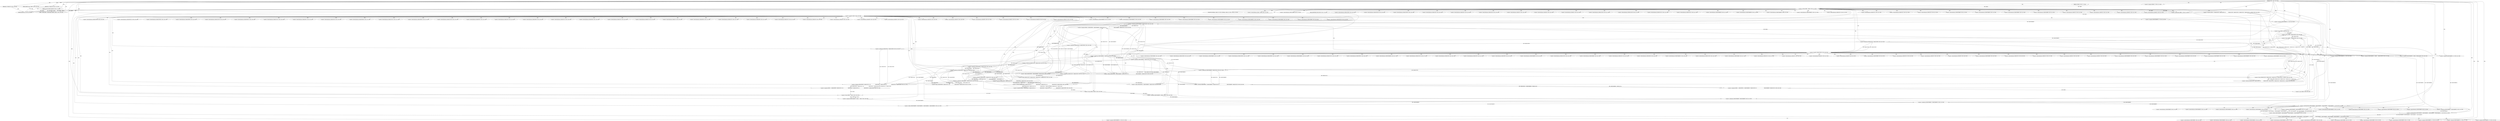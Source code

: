 
digraph "FUN67" {  

"6526" [label = "(METHOD,FUN67)<SUB>1169</SUB>" ]

"6959" [label = "(METHOD_RETURN,void)<SUB>1169</SUB>" ]

"6527" [label = "(PARAM,SBRDSPContext *VAR61)<SUB>1169</SUB>" ]

"6528" [label = "(PARAM,float (*VAR229)[2])<SUB>1170</SUB>" ]

"6529" [label = "(PARAM,float (*VAR230)[2])<SUB>1170</SUB>" ]

"6530" [label = "(PARAM,const float VAR231[32][40][2])<SUB>1171</SUB>" ]

"6531" [label = "(PARAM,int VAR232)<SUB>1171</SUB>" ]

"6539" [label = "(&lt;operator&gt;.lessThan,VAR69 &lt; VAR232)<SUB>1174</SUB>" ]

"6542" [label = "(&lt;operator&gt;.postIncrement,VAR69++)<SUB>1174</SUB>" ]

"6536" [label = "(&lt;operator&gt;.assignment,VAR69 = 0)<SUB>1174</SUB>" ]

"6547" [label = "(VAR61-&gt;FUN69,VAR61-&gt;FUN69(VAR231[VAR69], VAR233))<SUB>1178</SUB>" ]

"6555" [label = "(&lt;operator&gt;.assignment,VAR125 =  VAR233[2][1][0] * VAR233[1][0][0] -\012             (VAR233[1][1][0] * VAR233[1][1][0] + VAR233[1][1][1] * VAR233[1][1][1]) / 1.000001f)<SUB>1180</SUB>" ]

"6607" [label = "(&lt;operator&gt;.logicalNot,!VAR125)<SUB>1183</SUB>" ]

"6745" [label = "(&lt;operator&gt;.logicalNot,!VAR233[1][0][0])<SUB>1199</SUB>" ]

"6879" [label = "(&lt;operator&gt;.logicalOr,VAR230[VAR69][0] * VAR230[VAR69][0] + VAR230[VAR69][1] * VAR230[VAR69][1] &gt;= 16.0f ||\012           VAR229[VAR69][0] * VAR229[VAR69][0] + VAR229[VAR69][1] * VAR229[VAR69][1] &gt;= 16.0f)<SUB>1213</SUB>" ]

"6557" [label = "(&lt;operator&gt;.subtraction,VAR233[2][1][0] * VAR233[1][0][0] -\012             (VAR233[1][1][0] * VAR233[1][1][0] + VAR233[1][1][1] * VAR233[1][1][1]) / 1.000001f)<SUB>1180</SUB>" ]

"6610" [label = "(&lt;operator&gt;.assignment,VAR230[VAR69][0] = 0)<SUB>1184</SUB>" ]

"6617" [label = "(&lt;operator&gt;.assignment,VAR230[VAR69][1] = 0)<SUB>1185</SUB>" ]

"6754" [label = "(&lt;operator&gt;.assignment,VAR229[VAR69][0] = 0)<SUB>1200</SUB>" ]

"6761" [label = "(&lt;operator&gt;.assignment,VAR229[VAR69][1] = 0)<SUB>1201</SUB>" ]

"6931" [label = "(&lt;operator&gt;.assignment,VAR230[VAR69][0] = 0)<SUB>1215</SUB>" ]

"6938" [label = "(&lt;operator&gt;.assignment,VAR230[VAR69][1] = 0)<SUB>1216</SUB>" ]

"6945" [label = "(&lt;operator&gt;.assignment,VAR229[VAR69][0] = 0)<SUB>1217</SUB>" ]

"6952" [label = "(&lt;operator&gt;.assignment,VAR229[VAR69][1] = 0)<SUB>1218</SUB>" ]

"6558" [label = "(&lt;operator&gt;.multiplication,VAR233[2][1][0] * VAR233[1][0][0])<SUB>1180</SUB>" ]

"6573" [label = "(&lt;operator&gt;.division,(VAR233[1][1][0] * VAR233[1][1][0] + VAR233[1][1][1] * VAR233[1][1][1]) / 1.000001f)<SUB>1181</SUB>" ]

"6628" [label = "(&lt;operator&gt;.assignment,VAR234 = VAR233[0][0][0] * VAR233[1][1][0] -\012                        VAR233[0][0][1] * VAR233[1][1][1] -\012                        VAR233[0][1][0] * VAR233[1][0][0])<SUB>1188</SUB>" ]

"6677" [label = "(&lt;operator&gt;.assignment,VAR235   = VAR233[0][0][0] * VAR233[1][1][1] +\012                        VAR233[0][0][1] * VAR233[1][1][0] -\012                        VAR233[0][1][1] * VAR233[1][0][0])<SUB>1191</SUB>" ]

"6726" [label = "(&lt;operator&gt;.assignment,VAR230[VAR69][0] = VAR234 / VAR125)<SUB>1195</SUB>" ]

"6735" [label = "(&lt;operator&gt;.assignment,VAR230[VAR69][1] = VAR235   / VAR125)<SUB>1196</SUB>" ]

"6772" [label = "(&lt;operator&gt;.assignment,VAR234 = VAR233[0][0][0] + VAR230[VAR69][0] * VAR233[1][1][0] +\012                                       VAR230[VAR69][1] * VAR233[1][1][1])<SUB>1204</SUB>" ]

"6809" [label = "(&lt;operator&gt;.assignment,VAR235   = VAR233[0][0][1] + VAR230[VAR69][1] * VAR233[1][1][0] -\012                                       VAR230[VAR69][0] * VAR233[1][1][1])<SUB>1206</SUB>" ]

"6846" [label = "(&lt;operator&gt;.assignment,VAR229[VAR69][0] = -VAR234 / VAR233[1][0][0])<SUB>1209</SUB>" ]

"6862" [label = "(&lt;operator&gt;.assignment,VAR229[VAR69][1] = -VAR235   / VAR233[1][0][0])<SUB>1210</SUB>" ]

"6880" [label = "(&lt;operator&gt;.greaterEqualsThan,VAR230[VAR69][0] * VAR230[VAR69][0] + VAR230[VAR69][1] * VAR230[VAR69][1] &gt;= 16.0f)<SUB>1213</SUB>" ]

"6905" [label = "(&lt;operator&gt;.greaterEqualsThan,VAR229[VAR69][0] * VAR229[VAR69][0] + VAR229[VAR69][1] * VAR229[VAR69][1] &gt;= 16.0f)<SUB>1214</SUB>" ]

"6574" [label = "(&lt;operator&gt;.addition,VAR233[1][1][0] * VAR233[1][1][0] + VAR233[1][1][1] * VAR233[1][1][1])<SUB>1181</SUB>" ]

"6881" [label = "(&lt;operator&gt;.addition,VAR230[VAR69][0] * VAR230[VAR69][0] + VAR230[VAR69][1] * VAR230[VAR69][1])<SUB>1213</SUB>" ]

"6906" [label = "(&lt;operator&gt;.addition,VAR229[VAR69][0] * VAR229[VAR69][0] + VAR229[VAR69][1] * VAR229[VAR69][1])<SUB>1214</SUB>" ]

"6575" [label = "(&lt;operator&gt;.multiplication,VAR233[1][1][0] * VAR233[1][1][0])<SUB>1181</SUB>" ]

"6590" [label = "(&lt;operator&gt;.multiplication,VAR233[1][1][1] * VAR233[1][1][1])<SUB>1181</SUB>" ]

"6630" [label = "(&lt;operator&gt;.subtraction,VAR233[0][0][0] * VAR233[1][1][0] -\012                        VAR233[0][0][1] * VAR233[1][1][1] -\012                        VAR233[0][1][0] * VAR233[1][0][0])<SUB>1188</SUB>" ]

"6679" [label = "(&lt;operator&gt;.subtraction,VAR233[0][0][0] * VAR233[1][1][1] +\012                        VAR233[0][0][1] * VAR233[1][1][0] -\012                        VAR233[0][1][1] * VAR233[1][0][0])<SUB>1191</SUB>" ]

"6732" [label = "(&lt;operator&gt;.division,VAR234 / VAR125)<SUB>1195</SUB>" ]

"6741" [label = "(&lt;operator&gt;.division,VAR235   / VAR125)<SUB>1196</SUB>" ]

"6774" [label = "(&lt;operator&gt;.addition,VAR233[0][0][0] + VAR230[VAR69][0] * VAR233[1][1][0] +\012                                       VAR230[VAR69][1] * VAR233[1][1][1])<SUB>1204</SUB>" ]

"6811" [label = "(&lt;operator&gt;.subtraction,VAR233[0][0][1] + VAR230[VAR69][1] * VAR233[1][1][0] -\012                                       VAR230[VAR69][0] * VAR233[1][1][1])<SUB>1206</SUB>" ]

"6852" [label = "(&lt;operator&gt;.division,-VAR234 / VAR233[1][0][0])<SUB>1209</SUB>" ]

"6868" [label = "(&lt;operator&gt;.division,-VAR235   / VAR233[1][0][0])<SUB>1210</SUB>" ]

"6882" [label = "(&lt;operator&gt;.multiplication,VAR230[VAR69][0] * VAR230[VAR69][0])<SUB>1213</SUB>" ]

"6893" [label = "(&lt;operator&gt;.multiplication,VAR230[VAR69][1] * VAR230[VAR69][1])<SUB>1213</SUB>" ]

"6907" [label = "(&lt;operator&gt;.multiplication,VAR229[VAR69][0] * VAR229[VAR69][0])<SUB>1214</SUB>" ]

"6918" [label = "(&lt;operator&gt;.multiplication,VAR229[VAR69][1] * VAR229[VAR69][1])<SUB>1214</SUB>" ]

"6631" [label = "(&lt;operator&gt;.subtraction,VAR233[0][0][0] * VAR233[1][1][0] -\012                        VAR233[0][0][1] * VAR233[1][1][1])<SUB>1188</SUB>" ]

"6662" [label = "(&lt;operator&gt;.multiplication,VAR233[0][1][0] * VAR233[1][0][0])<SUB>1190</SUB>" ]

"6680" [label = "(&lt;operator&gt;.addition,VAR233[0][0][0] * VAR233[1][1][1] +\012                        VAR233[0][0][1] * VAR233[1][1][0])<SUB>1191</SUB>" ]

"6711" [label = "(&lt;operator&gt;.multiplication,VAR233[0][1][1] * VAR233[1][0][0])<SUB>1193</SUB>" ]

"6775" [label = "(&lt;operator&gt;.addition,VAR233[0][0][0] + VAR230[VAR69][0] * VAR233[1][1][0])<SUB>1204</SUB>" ]

"6796" [label = "(&lt;operator&gt;.multiplication,VAR230[VAR69][1] * VAR233[1][1][1])<SUB>1205</SUB>" ]

"6812" [label = "(&lt;operator&gt;.addition,VAR233[0][0][1] + VAR230[VAR69][1] * VAR233[1][1][0])<SUB>1206</SUB>" ]

"6833" [label = "(&lt;operator&gt;.multiplication,VAR230[VAR69][0] * VAR233[1][1][1])<SUB>1207</SUB>" ]

"6853" [label = "(&lt;operator&gt;.minus,-VAR234)<SUB>1209</SUB>" ]

"6869" [label = "(&lt;operator&gt;.minus,-VAR235)<SUB>1210</SUB>" ]

"6632" [label = "(&lt;operator&gt;.multiplication,VAR233[0][0][0] * VAR233[1][1][0])<SUB>1188</SUB>" ]

"6647" [label = "(&lt;operator&gt;.multiplication,VAR233[0][0][1] * VAR233[1][1][1])<SUB>1189</SUB>" ]

"6681" [label = "(&lt;operator&gt;.multiplication,VAR233[0][0][0] * VAR233[1][1][1])<SUB>1191</SUB>" ]

"6696" [label = "(&lt;operator&gt;.multiplication,VAR233[0][0][1] * VAR233[1][1][0])<SUB>1192</SUB>" ]

"6783" [label = "(&lt;operator&gt;.multiplication,VAR230[VAR69][0] * VAR233[1][1][0])<SUB>1204</SUB>" ]

"6820" [label = "(&lt;operator&gt;.multiplication,VAR230[VAR69][1] * VAR233[1][1][0])<SUB>1206</SUB>" ]

"6545" [label = "(UNKNOWN,FUN68(float, VAR233, [3], [2][2]);,FUN68(float, VAR233, [3], [2][2]);)<SUB>1175</SUB>" ]

"6548" [label = "(&lt;operator&gt;.indirectFieldAccess,VAR61-&gt;FUN69)<SUB>1178</SUB>" ]

"6551" [label = "(&lt;operator&gt;.indirectIndexAccess,VAR231[VAR69])<SUB>1178</SUB>" ]

"6550" [label = "(FIELD_IDENTIFIER,FUN69,FUN69)<SUB>1178</SUB>" ]

"6746" [label = "(&lt;operator&gt;.indirectIndexAccess,VAR233[1][0][0])<SUB>1199</SUB>" ]

"6559" [label = "(&lt;operator&gt;.indirectIndexAccess,VAR233[2][1][0])<SUB>1180</SUB>" ]

"6566" [label = "(&lt;operator&gt;.indirectIndexAccess,VAR233[1][0][0])<SUB>1180</SUB>" ]

"6611" [label = "(&lt;operator&gt;.indirectIndexAccess,VAR230[VAR69][0])<SUB>1184</SUB>" ]

"6618" [label = "(&lt;operator&gt;.indirectIndexAccess,VAR230[VAR69][1])<SUB>1185</SUB>" ]

"6747" [label = "(&lt;operator&gt;.indirectIndexAccess,VAR233[1][0])<SUB>1199</SUB>" ]

"6755" [label = "(&lt;operator&gt;.indirectIndexAccess,VAR229[VAR69][0])<SUB>1200</SUB>" ]

"6762" [label = "(&lt;operator&gt;.indirectIndexAccess,VAR229[VAR69][1])<SUB>1201</SUB>" ]

"6932" [label = "(&lt;operator&gt;.indirectIndexAccess,VAR230[VAR69][0])<SUB>1215</SUB>" ]

"6939" [label = "(&lt;operator&gt;.indirectIndexAccess,VAR230[VAR69][1])<SUB>1216</SUB>" ]

"6946" [label = "(&lt;operator&gt;.indirectIndexAccess,VAR229[VAR69][0])<SUB>1217</SUB>" ]

"6953" [label = "(&lt;operator&gt;.indirectIndexAccess,VAR229[VAR69][1])<SUB>1218</SUB>" ]

"6560" [label = "(&lt;operator&gt;.indirectIndexAccess,VAR233[2][1])<SUB>1180</SUB>" ]

"6567" [label = "(&lt;operator&gt;.indirectIndexAccess,VAR233[1][0])<SUB>1180</SUB>" ]

"6612" [label = "(&lt;operator&gt;.indirectIndexAccess,VAR230[VAR69])<SUB>1184</SUB>" ]

"6619" [label = "(&lt;operator&gt;.indirectIndexAccess,VAR230[VAR69])<SUB>1185</SUB>" ]

"6727" [label = "(&lt;operator&gt;.indirectIndexAccess,VAR230[VAR69][0])<SUB>1195</SUB>" ]

"6736" [label = "(&lt;operator&gt;.indirectIndexAccess,VAR230[VAR69][1])<SUB>1196</SUB>" ]

"6748" [label = "(&lt;operator&gt;.indirectIndexAccess,VAR233[1])<SUB>1199</SUB>" ]

"6756" [label = "(&lt;operator&gt;.indirectIndexAccess,VAR229[VAR69])<SUB>1200</SUB>" ]

"6763" [label = "(&lt;operator&gt;.indirectIndexAccess,VAR229[VAR69])<SUB>1201</SUB>" ]

"6847" [label = "(&lt;operator&gt;.indirectIndexAccess,VAR229[VAR69][0])<SUB>1209</SUB>" ]

"6863" [label = "(&lt;operator&gt;.indirectIndexAccess,VAR229[VAR69][1])<SUB>1210</SUB>" ]

"6933" [label = "(&lt;operator&gt;.indirectIndexAccess,VAR230[VAR69])<SUB>1215</SUB>" ]

"6940" [label = "(&lt;operator&gt;.indirectIndexAccess,VAR230[VAR69])<SUB>1216</SUB>" ]

"6947" [label = "(&lt;operator&gt;.indirectIndexAccess,VAR229[VAR69])<SUB>1217</SUB>" ]

"6954" [label = "(&lt;operator&gt;.indirectIndexAccess,VAR229[VAR69])<SUB>1218</SUB>" ]

"6561" [label = "(&lt;operator&gt;.indirectIndexAccess,VAR233[2])<SUB>1180</SUB>" ]

"6568" [label = "(&lt;operator&gt;.indirectIndexAccess,VAR233[1])<SUB>1180</SUB>" ]

"6576" [label = "(&lt;operator&gt;.indirectIndexAccess,VAR233[1][1][0])<SUB>1181</SUB>" ]

"6583" [label = "(&lt;operator&gt;.indirectIndexAccess,VAR233[1][1][0])<SUB>1181</SUB>" ]

"6591" [label = "(&lt;operator&gt;.indirectIndexAccess,VAR233[1][1][1])<SUB>1181</SUB>" ]

"6598" [label = "(&lt;operator&gt;.indirectIndexAccess,VAR233[1][1][1])<SUB>1181</SUB>" ]

"6728" [label = "(&lt;operator&gt;.indirectIndexAccess,VAR230[VAR69])<SUB>1195</SUB>" ]

"6737" [label = "(&lt;operator&gt;.indirectIndexAccess,VAR230[VAR69])<SUB>1196</SUB>" ]

"6848" [label = "(&lt;operator&gt;.indirectIndexAccess,VAR229[VAR69])<SUB>1209</SUB>" ]

"6855" [label = "(&lt;operator&gt;.indirectIndexAccess,VAR233[1][0][0])<SUB>1209</SUB>" ]

"6864" [label = "(&lt;operator&gt;.indirectIndexAccess,VAR229[VAR69])<SUB>1210</SUB>" ]

"6871" [label = "(&lt;operator&gt;.indirectIndexAccess,VAR233[1][0][0])<SUB>1210</SUB>" ]

"6883" [label = "(&lt;operator&gt;.indirectIndexAccess,VAR230[VAR69][0])<SUB>1213</SUB>" ]

"6888" [label = "(&lt;operator&gt;.indirectIndexAccess,VAR230[VAR69][0])<SUB>1213</SUB>" ]

"6894" [label = "(&lt;operator&gt;.indirectIndexAccess,VAR230[VAR69][1])<SUB>1213</SUB>" ]

"6899" [label = "(&lt;operator&gt;.indirectIndexAccess,VAR230[VAR69][1])<SUB>1213</SUB>" ]

"6908" [label = "(&lt;operator&gt;.indirectIndexAccess,VAR229[VAR69][0])<SUB>1214</SUB>" ]

"6913" [label = "(&lt;operator&gt;.indirectIndexAccess,VAR229[VAR69][0])<SUB>1214</SUB>" ]

"6919" [label = "(&lt;operator&gt;.indirectIndexAccess,VAR229[VAR69][1])<SUB>1214</SUB>" ]

"6924" [label = "(&lt;operator&gt;.indirectIndexAccess,VAR229[VAR69][1])<SUB>1214</SUB>" ]

"6577" [label = "(&lt;operator&gt;.indirectIndexAccess,VAR233[1][1])<SUB>1181</SUB>" ]

"6584" [label = "(&lt;operator&gt;.indirectIndexAccess,VAR233[1][1])<SUB>1181</SUB>" ]

"6592" [label = "(&lt;operator&gt;.indirectIndexAccess,VAR233[1][1])<SUB>1181</SUB>" ]

"6599" [label = "(&lt;operator&gt;.indirectIndexAccess,VAR233[1][1])<SUB>1181</SUB>" ]

"6663" [label = "(&lt;operator&gt;.indirectIndexAccess,VAR233[0][1][0])<SUB>1190</SUB>" ]

"6670" [label = "(&lt;operator&gt;.indirectIndexAccess,VAR233[1][0][0])<SUB>1190</SUB>" ]

"6712" [label = "(&lt;operator&gt;.indirectIndexAccess,VAR233[0][1][1])<SUB>1193</SUB>" ]

"6719" [label = "(&lt;operator&gt;.indirectIndexAccess,VAR233[1][0][0])<SUB>1193</SUB>" ]

"6776" [label = "(&lt;operator&gt;.indirectIndexAccess,VAR233[0][0][0])<SUB>1204</SUB>" ]

"6797" [label = "(&lt;operator&gt;.indirectIndexAccess,VAR230[VAR69][1])<SUB>1205</SUB>" ]

"6802" [label = "(&lt;operator&gt;.indirectIndexAccess,VAR233[1][1][1])<SUB>1205</SUB>" ]

"6813" [label = "(&lt;operator&gt;.indirectIndexAccess,VAR233[0][0][1])<SUB>1206</SUB>" ]

"6834" [label = "(&lt;operator&gt;.indirectIndexAccess,VAR230[VAR69][0])<SUB>1207</SUB>" ]

"6839" [label = "(&lt;operator&gt;.indirectIndexAccess,VAR233[1][1][1])<SUB>1207</SUB>" ]

"6856" [label = "(&lt;operator&gt;.indirectIndexAccess,VAR233[1][0])<SUB>1209</SUB>" ]

"6872" [label = "(&lt;operator&gt;.indirectIndexAccess,VAR233[1][0])<SUB>1210</SUB>" ]

"6884" [label = "(&lt;operator&gt;.indirectIndexAccess,VAR230[VAR69])<SUB>1213</SUB>" ]

"6889" [label = "(&lt;operator&gt;.indirectIndexAccess,VAR230[VAR69])<SUB>1213</SUB>" ]

"6895" [label = "(&lt;operator&gt;.indirectIndexAccess,VAR230[VAR69])<SUB>1213</SUB>" ]

"6900" [label = "(&lt;operator&gt;.indirectIndexAccess,VAR230[VAR69])<SUB>1213</SUB>" ]

"6909" [label = "(&lt;operator&gt;.indirectIndexAccess,VAR229[VAR69])<SUB>1214</SUB>" ]

"6914" [label = "(&lt;operator&gt;.indirectIndexAccess,VAR229[VAR69])<SUB>1214</SUB>" ]

"6920" [label = "(&lt;operator&gt;.indirectIndexAccess,VAR229[VAR69])<SUB>1214</SUB>" ]

"6925" [label = "(&lt;operator&gt;.indirectIndexAccess,VAR229[VAR69])<SUB>1214</SUB>" ]

"6578" [label = "(&lt;operator&gt;.indirectIndexAccess,VAR233[1])<SUB>1181</SUB>" ]

"6585" [label = "(&lt;operator&gt;.indirectIndexAccess,VAR233[1])<SUB>1181</SUB>" ]

"6593" [label = "(&lt;operator&gt;.indirectIndexAccess,VAR233[1])<SUB>1181</SUB>" ]

"6600" [label = "(&lt;operator&gt;.indirectIndexAccess,VAR233[1])<SUB>1181</SUB>" ]

"6633" [label = "(&lt;operator&gt;.indirectIndexAccess,VAR233[0][0][0])<SUB>1188</SUB>" ]

"6640" [label = "(&lt;operator&gt;.indirectIndexAccess,VAR233[1][1][0])<SUB>1188</SUB>" ]

"6648" [label = "(&lt;operator&gt;.indirectIndexAccess,VAR233[0][0][1])<SUB>1189</SUB>" ]

"6655" [label = "(&lt;operator&gt;.indirectIndexAccess,VAR233[1][1][1])<SUB>1189</SUB>" ]

"6664" [label = "(&lt;operator&gt;.indirectIndexAccess,VAR233[0][1])<SUB>1190</SUB>" ]

"6671" [label = "(&lt;operator&gt;.indirectIndexAccess,VAR233[1][0])<SUB>1190</SUB>" ]

"6682" [label = "(&lt;operator&gt;.indirectIndexAccess,VAR233[0][0][0])<SUB>1191</SUB>" ]

"6689" [label = "(&lt;operator&gt;.indirectIndexAccess,VAR233[1][1][1])<SUB>1191</SUB>" ]

"6697" [label = "(&lt;operator&gt;.indirectIndexAccess,VAR233[0][0][1])<SUB>1192</SUB>" ]

"6704" [label = "(&lt;operator&gt;.indirectIndexAccess,VAR233[1][1][0])<SUB>1192</SUB>" ]

"6713" [label = "(&lt;operator&gt;.indirectIndexAccess,VAR233[0][1])<SUB>1193</SUB>" ]

"6720" [label = "(&lt;operator&gt;.indirectIndexAccess,VAR233[1][0])<SUB>1193</SUB>" ]

"6777" [label = "(&lt;operator&gt;.indirectIndexAccess,VAR233[0][0])<SUB>1204</SUB>" ]

"6784" [label = "(&lt;operator&gt;.indirectIndexAccess,VAR230[VAR69][0])<SUB>1204</SUB>" ]

"6789" [label = "(&lt;operator&gt;.indirectIndexAccess,VAR233[1][1][0])<SUB>1204</SUB>" ]

"6798" [label = "(&lt;operator&gt;.indirectIndexAccess,VAR230[VAR69])<SUB>1205</SUB>" ]

"6803" [label = "(&lt;operator&gt;.indirectIndexAccess,VAR233[1][1])<SUB>1205</SUB>" ]

"6814" [label = "(&lt;operator&gt;.indirectIndexAccess,VAR233[0][0])<SUB>1206</SUB>" ]

"6821" [label = "(&lt;operator&gt;.indirectIndexAccess,VAR230[VAR69][1])<SUB>1206</SUB>" ]

"6826" [label = "(&lt;operator&gt;.indirectIndexAccess,VAR233[1][1][0])<SUB>1206</SUB>" ]

"6835" [label = "(&lt;operator&gt;.indirectIndexAccess,VAR230[VAR69])<SUB>1207</SUB>" ]

"6840" [label = "(&lt;operator&gt;.indirectIndexAccess,VAR233[1][1])<SUB>1207</SUB>" ]

"6857" [label = "(&lt;operator&gt;.indirectIndexAccess,VAR233[1])<SUB>1209</SUB>" ]

"6873" [label = "(&lt;operator&gt;.indirectIndexAccess,VAR233[1])<SUB>1210</SUB>" ]

"6634" [label = "(&lt;operator&gt;.indirectIndexAccess,VAR233[0][0])<SUB>1188</SUB>" ]

"6641" [label = "(&lt;operator&gt;.indirectIndexAccess,VAR233[1][1])<SUB>1188</SUB>" ]

"6649" [label = "(&lt;operator&gt;.indirectIndexAccess,VAR233[0][0])<SUB>1189</SUB>" ]

"6656" [label = "(&lt;operator&gt;.indirectIndexAccess,VAR233[1][1])<SUB>1189</SUB>" ]

"6665" [label = "(&lt;operator&gt;.indirectIndexAccess,VAR233[0])<SUB>1190</SUB>" ]

"6672" [label = "(&lt;operator&gt;.indirectIndexAccess,VAR233[1])<SUB>1190</SUB>" ]

"6683" [label = "(&lt;operator&gt;.indirectIndexAccess,VAR233[0][0])<SUB>1191</SUB>" ]

"6690" [label = "(&lt;operator&gt;.indirectIndexAccess,VAR233[1][1])<SUB>1191</SUB>" ]

"6698" [label = "(&lt;operator&gt;.indirectIndexAccess,VAR233[0][0])<SUB>1192</SUB>" ]

"6705" [label = "(&lt;operator&gt;.indirectIndexAccess,VAR233[1][1])<SUB>1192</SUB>" ]

"6714" [label = "(&lt;operator&gt;.indirectIndexAccess,VAR233[0])<SUB>1193</SUB>" ]

"6721" [label = "(&lt;operator&gt;.indirectIndexAccess,VAR233[1])<SUB>1193</SUB>" ]

"6778" [label = "(&lt;operator&gt;.indirectIndexAccess,VAR233[0])<SUB>1204</SUB>" ]

"6785" [label = "(&lt;operator&gt;.indirectIndexAccess,VAR230[VAR69])<SUB>1204</SUB>" ]

"6790" [label = "(&lt;operator&gt;.indirectIndexAccess,VAR233[1][1])<SUB>1204</SUB>" ]

"6804" [label = "(&lt;operator&gt;.indirectIndexAccess,VAR233[1])<SUB>1205</SUB>" ]

"6815" [label = "(&lt;operator&gt;.indirectIndexAccess,VAR233[0])<SUB>1206</SUB>" ]

"6822" [label = "(&lt;operator&gt;.indirectIndexAccess,VAR230[VAR69])<SUB>1206</SUB>" ]

"6827" [label = "(&lt;operator&gt;.indirectIndexAccess,VAR233[1][1])<SUB>1206</SUB>" ]

"6841" [label = "(&lt;operator&gt;.indirectIndexAccess,VAR233[1])<SUB>1207</SUB>" ]

"6635" [label = "(&lt;operator&gt;.indirectIndexAccess,VAR233[0])<SUB>1188</SUB>" ]

"6642" [label = "(&lt;operator&gt;.indirectIndexAccess,VAR233[1])<SUB>1188</SUB>" ]

"6650" [label = "(&lt;operator&gt;.indirectIndexAccess,VAR233[0])<SUB>1189</SUB>" ]

"6657" [label = "(&lt;operator&gt;.indirectIndexAccess,VAR233[1])<SUB>1189</SUB>" ]

"6684" [label = "(&lt;operator&gt;.indirectIndexAccess,VAR233[0])<SUB>1191</SUB>" ]

"6691" [label = "(&lt;operator&gt;.indirectIndexAccess,VAR233[1])<SUB>1191</SUB>" ]

"6699" [label = "(&lt;operator&gt;.indirectIndexAccess,VAR233[0])<SUB>1192</SUB>" ]

"6706" [label = "(&lt;operator&gt;.indirectIndexAccess,VAR233[1])<SUB>1192</SUB>" ]

"6791" [label = "(&lt;operator&gt;.indirectIndexAccess,VAR233[1])<SUB>1204</SUB>" ]

"6828" [label = "(&lt;operator&gt;.indirectIndexAccess,VAR233[1])<SUB>1206</SUB>" ]

  "6527" -> "6959"  [ label = "DDG: VAR61"] 

  "6528" -> "6959"  [ label = "DDG: "] 

  "6529" -> "6959"  [ label = "DDG: "] 

  "6530" -> "6959"  [ label = "DDG: VAR231"] 

  "6539" -> "6959"  [ label = "DDG: VAR69"] 

  "6539" -> "6959"  [ label = "DDG: VAR232"] 

  "6539" -> "6959"  [ label = "DDG: VAR69 &lt; VAR232"] 

  "6526" -> "6527"  [ label = "DDG: "] 

  "6526" -> "6528"  [ label = "DDG: "] 

  "6526" -> "6529"  [ label = "DDG: "] 

  "6526" -> "6530"  [ label = "DDG: "] 

  "6526" -> "6531"  [ label = "DDG: "] 

  "6526" -> "6536"  [ label = "DDG: "] 

  "6536" -> "6539"  [ label = "DDG: VAR69"] 

  "6542" -> "6539"  [ label = "DDG: VAR69"] 

  "6526" -> "6539"  [ label = "DDG: "] 

  "6531" -> "6539"  [ label = "DDG: VAR232"] 

  "6539" -> "6542"  [ label = "DDG: VAR69"] 

  "6526" -> "6542"  [ label = "DDG: "] 

  "6557" -> "6555"  [ label = "DDG: VAR233[2][1][0] * VAR233[1][0][0]"] 

  "6557" -> "6555"  [ label = "DDG: (VAR233[1][1][0] * VAR233[1][1][0] + VAR233[1][1][1] * VAR233[1][1][1]) / 1.000001f"] 

  "6530" -> "6547"  [ label = "DDG: VAR231"] 

  "6526" -> "6547"  [ label = "DDG: "] 

  "6558" -> "6557"  [ label = "DDG: VAR233[2][1][0]"] 

  "6558" -> "6557"  [ label = "DDG: VAR233[1][0][0]"] 

  "6573" -> "6557"  [ label = "DDG: VAR233[1][1][0] * VAR233[1][1][0] + VAR233[1][1][1] * VAR233[1][1][1]"] 

  "6573" -> "6557"  [ label = "DDG: 1.000001f"] 

  "6555" -> "6607"  [ label = "DDG: VAR125"] 

  "6526" -> "6607"  [ label = "DDG: "] 

  "6526" -> "6610"  [ label = "DDG: "] 

  "6526" -> "6617"  [ label = "DDG: "] 

  "6558" -> "6745"  [ label = "DDG: VAR233[1][0][0]"] 

  "6711" -> "6745"  [ label = "DDG: VAR233[1][0][0]"] 

  "6526" -> "6754"  [ label = "DDG: "] 

  "6526" -> "6761"  [ label = "DDG: "] 

  "6880" -> "6879"  [ label = "DDG: VAR230[VAR69][0] * VAR230[VAR69][0] + VAR230[VAR69][1] * VAR230[VAR69][1]"] 

  "6880" -> "6879"  [ label = "DDG: 16.0f"] 

  "6905" -> "6879"  [ label = "DDG: VAR229[VAR69][0] * VAR229[VAR69][0] + VAR229[VAR69][1] * VAR229[VAR69][1]"] 

  "6905" -> "6879"  [ label = "DDG: 16.0f"] 

  "6526" -> "6931"  [ label = "DDG: "] 

  "6526" -> "6938"  [ label = "DDG: "] 

  "6526" -> "6945"  [ label = "DDG: "] 

  "6526" -> "6952"  [ label = "DDG: "] 

  "6745" -> "6558"  [ label = "DDG: VAR233[1][0][0]"] 

  "6868" -> "6558"  [ label = "DDG: VAR233[1][0][0]"] 

  "6575" -> "6573"  [ label = "DDG: VAR233[1][1][0]"] 

  "6590" -> "6573"  [ label = "DDG: VAR233[1][1][1]"] 

  "6526" -> "6573"  [ label = "DDG: "] 

  "6630" -> "6628"  [ label = "DDG: VAR233[0][0][0] * VAR233[1][1][0] -\012                        VAR233[0][0][1] * VAR233[1][1][1]"] 

  "6630" -> "6628"  [ label = "DDG: VAR233[0][1][0] * VAR233[1][0][0]"] 

  "6679" -> "6677"  [ label = "DDG: VAR233[0][0][0] * VAR233[1][1][1] +\012                        VAR233[0][0][1] * VAR233[1][1][0]"] 

  "6679" -> "6677"  [ label = "DDG: VAR233[0][1][1] * VAR233[1][0][0]"] 

  "6732" -> "6726"  [ label = "DDG: VAR234"] 

  "6732" -> "6726"  [ label = "DDG: VAR125"] 

  "6741" -> "6735"  [ label = "DDG: VAR235"] 

  "6741" -> "6735"  [ label = "DDG: VAR125"] 

  "6681" -> "6772"  [ label = "DDG: VAR233[0][0][0]"] 

  "6783" -> "6772"  [ label = "DDG: VAR230[VAR69][0]"] 

  "6783" -> "6772"  [ label = "DDG: VAR233[1][1][0]"] 

  "6796" -> "6772"  [ label = "DDG: VAR230[VAR69][1]"] 

  "6796" -> "6772"  [ label = "DDG: VAR233[1][1][1]"] 

  "6811" -> "6809"  [ label = "DDG: VAR233[0][0][1] + VAR230[VAR69][1] * VAR233[1][1][0]"] 

  "6811" -> "6809"  [ label = "DDG: VAR230[VAR69][0] * VAR233[1][1][1]"] 

  "6852" -> "6846"  [ label = "DDG: -VAR234"] 

  "6852" -> "6846"  [ label = "DDG: VAR233[1][0][0]"] 

  "6868" -> "6862"  [ label = "DDG: -VAR235"] 

  "6868" -> "6862"  [ label = "DDG: VAR233[1][0][0]"] 

  "6882" -> "6880"  [ label = "DDG: VAR230[VAR69][0]"] 

  "6893" -> "6880"  [ label = "DDG: VAR230[VAR69][1]"] 

  "6526" -> "6880"  [ label = "DDG: "] 

  "6907" -> "6905"  [ label = "DDG: VAR229[VAR69][0]"] 

  "6918" -> "6905"  [ label = "DDG: VAR229[VAR69][1]"] 

  "6526" -> "6905"  [ label = "DDG: "] 

  "6575" -> "6574"  [ label = "DDG: VAR233[1][1][0]"] 

  "6590" -> "6574"  [ label = "DDG: VAR233[1][1][1]"] 

  "6882" -> "6881"  [ label = "DDG: VAR230[VAR69][0]"] 

  "6893" -> "6881"  [ label = "DDG: VAR230[VAR69][1]"] 

  "6907" -> "6906"  [ label = "DDG: VAR229[VAR69][0]"] 

  "6918" -> "6906"  [ label = "DDG: VAR229[VAR69][1]"] 

  "6696" -> "6575"  [ label = "DDG: VAR233[1][1][0]"] 

  "6820" -> "6575"  [ label = "DDG: VAR233[1][1][0]"] 

  "6681" -> "6590"  [ label = "DDG: VAR233[1][1][1]"] 

  "6833" -> "6590"  [ label = "DDG: VAR233[1][1][1]"] 

  "6631" -> "6630"  [ label = "DDG: VAR233[0][0][0] * VAR233[1][1][0]"] 

  "6631" -> "6630"  [ label = "DDG: VAR233[0][0][1] * VAR233[1][1][1]"] 

  "6662" -> "6630"  [ label = "DDG: VAR233[0][1][0]"] 

  "6662" -> "6630"  [ label = "DDG: VAR233[1][0][0]"] 

  "6681" -> "6679"  [ label = "DDG: VAR233[0][0][0]"] 

  "6681" -> "6679"  [ label = "DDG: VAR233[1][1][1]"] 

  "6696" -> "6679"  [ label = "DDG: VAR233[0][0][1]"] 

  "6696" -> "6679"  [ label = "DDG: VAR233[1][1][0]"] 

  "6711" -> "6679"  [ label = "DDG: VAR233[0][1][1]"] 

  "6711" -> "6679"  [ label = "DDG: VAR233[1][0][0]"] 

  "6628" -> "6732"  [ label = "DDG: VAR234"] 

  "6526" -> "6732"  [ label = "DDG: "] 

  "6607" -> "6732"  [ label = "DDG: VAR125"] 

  "6677" -> "6741"  [ label = "DDG: VAR235"] 

  "6526" -> "6741"  [ label = "DDG: "] 

  "6732" -> "6741"  [ label = "DDG: VAR125"] 

  "6681" -> "6774"  [ label = "DDG: VAR233[0][0][0]"] 

  "6783" -> "6774"  [ label = "DDG: VAR230[VAR69][0]"] 

  "6783" -> "6774"  [ label = "DDG: VAR233[1][1][0]"] 

  "6796" -> "6774"  [ label = "DDG: VAR230[VAR69][1]"] 

  "6796" -> "6774"  [ label = "DDG: VAR233[1][1][1]"] 

  "6696" -> "6811"  [ label = "DDG: VAR233[0][0][1]"] 

  "6820" -> "6811"  [ label = "DDG: VAR230[VAR69][1]"] 

  "6820" -> "6811"  [ label = "DDG: VAR233[1][1][0]"] 

  "6833" -> "6811"  [ label = "DDG: VAR230[VAR69][0]"] 

  "6833" -> "6811"  [ label = "DDG: VAR233[1][1][1]"] 

  "6853" -> "6852"  [ label = "DDG: VAR234"] 

  "6745" -> "6852"  [ label = "DDG: VAR233[1][0][0]"] 

  "6869" -> "6868"  [ label = "DDG: VAR235"] 

  "6852" -> "6868"  [ label = "DDG: VAR233[1][0][0]"] 

  "6726" -> "6882"  [ label = "DDG: VAR230[VAR69][0]"] 

  "6610" -> "6882"  [ label = "DDG: VAR230[VAR69][0]"] 

  "6833" -> "6882"  [ label = "DDG: VAR230[VAR69][0]"] 

  "6735" -> "6893"  [ label = "DDG: VAR230[VAR69][1]"] 

  "6617" -> "6893"  [ label = "DDG: VAR230[VAR69][1]"] 

  "6820" -> "6893"  [ label = "DDG: VAR230[VAR69][1]"] 

  "6846" -> "6907"  [ label = "DDG: VAR229[VAR69][0]"] 

  "6754" -> "6907"  [ label = "DDG: VAR229[VAR69][0]"] 

  "6862" -> "6918"  [ label = "DDG: VAR229[VAR69][1]"] 

  "6761" -> "6918"  [ label = "DDG: VAR229[VAR69][1]"] 

  "6632" -> "6631"  [ label = "DDG: VAR233[0][0][0]"] 

  "6632" -> "6631"  [ label = "DDG: VAR233[1][1][0]"] 

  "6647" -> "6631"  [ label = "DDG: VAR233[0][0][1]"] 

  "6647" -> "6631"  [ label = "DDG: VAR233[1][1][1]"] 

  "6558" -> "6662"  [ label = "DDG: VAR233[1][0][0]"] 

  "6681" -> "6680"  [ label = "DDG: VAR233[0][0][0]"] 

  "6681" -> "6680"  [ label = "DDG: VAR233[1][1][1]"] 

  "6696" -> "6680"  [ label = "DDG: VAR233[0][0][1]"] 

  "6696" -> "6680"  [ label = "DDG: VAR233[1][1][0]"] 

  "6662" -> "6711"  [ label = "DDG: VAR233[1][0][0]"] 

  "6681" -> "6775"  [ label = "DDG: VAR233[0][0][0]"] 

  "6783" -> "6775"  [ label = "DDG: VAR230[VAR69][0]"] 

  "6783" -> "6775"  [ label = "DDG: VAR233[1][1][0]"] 

  "6735" -> "6796"  [ label = "DDG: VAR230[VAR69][1]"] 

  "6617" -> "6796"  [ label = "DDG: VAR230[VAR69][1]"] 

  "6590" -> "6796"  [ label = "DDG: VAR233[1][1][1]"] 

  "6681" -> "6796"  [ label = "DDG: VAR233[1][1][1]"] 

  "6696" -> "6812"  [ label = "DDG: VAR233[0][0][1]"] 

  "6820" -> "6812"  [ label = "DDG: VAR230[VAR69][1]"] 

  "6820" -> "6812"  [ label = "DDG: VAR233[1][1][0]"] 

  "6783" -> "6833"  [ label = "DDG: VAR230[VAR69][0]"] 

  "6796" -> "6833"  [ label = "DDG: VAR233[1][1][1]"] 

  "6772" -> "6853"  [ label = "DDG: VAR234"] 

  "6526" -> "6853"  [ label = "DDG: "] 

  "6809" -> "6869"  [ label = "DDG: VAR235"] 

  "6526" -> "6869"  [ label = "DDG: "] 

  "6681" -> "6632"  [ label = "DDG: VAR233[0][0][0]"] 

  "6575" -> "6632"  [ label = "DDG: VAR233[1][1][0]"] 

  "6696" -> "6647"  [ label = "DDG: VAR233[0][0][1]"] 

  "6590" -> "6647"  [ label = "DDG: VAR233[1][1][1]"] 

  "6632" -> "6681"  [ label = "DDG: VAR233[0][0][0]"] 

  "6647" -> "6681"  [ label = "DDG: VAR233[1][1][1]"] 

  "6647" -> "6696"  [ label = "DDG: VAR233[0][0][1]"] 

  "6632" -> "6696"  [ label = "DDG: VAR233[1][1][0]"] 

  "6726" -> "6783"  [ label = "DDG: VAR230[VAR69][0]"] 

  "6610" -> "6783"  [ label = "DDG: VAR230[VAR69][0]"] 

  "6575" -> "6783"  [ label = "DDG: VAR233[1][1][0]"] 

  "6696" -> "6783"  [ label = "DDG: VAR233[1][1][0]"] 

  "6796" -> "6820"  [ label = "DDG: VAR230[VAR69][1]"] 

  "6783" -> "6820"  [ label = "DDG: VAR233[1][1][0]"] 

  "6539" -> "6561"  [ label = "CDG: "] 

  "6539" -> "6550"  [ label = "CDG: "] 

  "6539" -> "6568"  [ label = "CDG: "] 

  "6539" -> "6542"  [ label = "CDG: "] 

  "6539" -> "6547"  [ label = "CDG: "] 

  "6539" -> "6590"  [ label = "CDG: "] 

  "6539" -> "6879"  [ label = "CDG: "] 

  "6539" -> "6559"  [ label = "CDG: "] 

  "6539" -> "6747"  [ label = "CDG: "] 

  "6539" -> "6578"  [ label = "CDG: "] 

  "6539" -> "6883"  [ label = "CDG: "] 

  "6539" -> "6599"  [ label = "CDG: "] 

  "6539" -> "6577"  [ label = "CDG: "] 

  "6539" -> "6748"  [ label = "CDG: "] 

  "6539" -> "6592"  [ label = "CDG: "] 

  "6539" -> "6545"  [ label = "CDG: "] 

  "6539" -> "6566"  [ label = "CDG: "] 

  "6539" -> "6746"  [ label = "CDG: "] 

  "6539" -> "6573"  [ label = "CDG: "] 

  "6539" -> "6889"  [ label = "CDG: "] 

  "6539" -> "6575"  [ label = "CDG: "] 

  "6539" -> "6894"  [ label = "CDG: "] 

  "6539" -> "6882"  [ label = "CDG: "] 

  "6539" -> "6555"  [ label = "CDG: "] 

  "6539" -> "6745"  [ label = "CDG: "] 

  "6539" -> "6557"  [ label = "CDG: "] 

  "6539" -> "6584"  [ label = "CDG: "] 

  "6539" -> "6899"  [ label = "CDG: "] 

  "6539" -> "6576"  [ label = "CDG: "] 

  "6539" -> "6884"  [ label = "CDG: "] 

  "6539" -> "6880"  [ label = "CDG: "] 

  "6539" -> "6607"  [ label = "CDG: "] 

  "6539" -> "6591"  [ label = "CDG: "] 

  "6539" -> "6893"  [ label = "CDG: "] 

  "6539" -> "6888"  [ label = "CDG: "] 

  "6539" -> "6600"  [ label = "CDG: "] 

  "6539" -> "6585"  [ label = "CDG: "] 

  "6539" -> "6548"  [ label = "CDG: "] 

  "6539" -> "6881"  [ label = "CDG: "] 

  "6539" -> "6560"  [ label = "CDG: "] 

  "6539" -> "6583"  [ label = "CDG: "] 

  "6539" -> "6558"  [ label = "CDG: "] 

  "6539" -> "6895"  [ label = "CDG: "] 

  "6539" -> "6900"  [ label = "CDG: "] 

  "6539" -> "6539"  [ label = "CDG: "] 

  "6539" -> "6598"  [ label = "CDG: "] 

  "6539" -> "6574"  [ label = "CDG: "] 

  "6539" -> "6567"  [ label = "CDG: "] 

  "6539" -> "6593"  [ label = "CDG: "] 

  "6539" -> "6551"  [ label = "CDG: "] 

  "6607" -> "6618"  [ label = "CDG: "] 

  "6607" -> "6726"  [ label = "CDG: "] 

  "6607" -> "6704"  [ label = "CDG: "] 

  "6607" -> "6662"  [ label = "CDG: "] 

  "6607" -> "6711"  [ label = "CDG: "] 

  "6607" -> "6610"  [ label = "CDG: "] 

  "6607" -> "6683"  [ label = "CDG: "] 

  "6607" -> "6631"  [ label = "CDG: "] 

  "6607" -> "6690"  [ label = "CDG: "] 

  "6607" -> "6647"  [ label = "CDG: "] 

  "6607" -> "6727"  [ label = "CDG: "] 

  "6607" -> "6735"  [ label = "CDG: "] 

  "6607" -> "6737"  [ label = "CDG: "] 

  "6607" -> "6617"  [ label = "CDG: "] 

  "6607" -> "6628"  [ label = "CDG: "] 

  "6607" -> "6611"  [ label = "CDG: "] 

  "6607" -> "6635"  [ label = "CDG: "] 

  "6607" -> "6665"  [ label = "CDG: "] 

  "6607" -> "6706"  [ label = "CDG: "] 

  "6607" -> "6642"  [ label = "CDG: "] 

  "6607" -> "6612"  [ label = "CDG: "] 

  "6607" -> "6649"  [ label = "CDG: "] 

  "6607" -> "6681"  [ label = "CDG: "] 

  "6607" -> "6619"  [ label = "CDG: "] 

  "6607" -> "6656"  [ label = "CDG: "] 

  "6607" -> "6663"  [ label = "CDG: "] 

  "6607" -> "6630"  [ label = "CDG: "] 

  "6607" -> "6732"  [ label = "CDG: "] 

  "6607" -> "6677"  [ label = "CDG: "] 

  "6607" -> "6698"  [ label = "CDG: "] 

  "6607" -> "6682"  [ label = "CDG: "] 

  "6607" -> "6696"  [ label = "CDG: "] 

  "6607" -> "6648"  [ label = "CDG: "] 

  "6607" -> "6664"  [ label = "CDG: "] 

  "6607" -> "6670"  [ label = "CDG: "] 

  "6607" -> "6705"  [ label = "CDG: "] 

  "6607" -> "6684"  [ label = "CDG: "] 

  "6607" -> "6720"  [ label = "CDG: "] 

  "6607" -> "6736"  [ label = "CDG: "] 

  "6607" -> "6691"  [ label = "CDG: "] 

  "6607" -> "6741"  [ label = "CDG: "] 

  "6607" -> "6721"  [ label = "CDG: "] 

  "6607" -> "6672"  [ label = "CDG: "] 

  "6607" -> "6640"  [ label = "CDG: "] 

  "6607" -> "6728"  [ label = "CDG: "] 

  "6607" -> "6713"  [ label = "CDG: "] 

  "6607" -> "6671"  [ label = "CDG: "] 

  "6607" -> "6699"  [ label = "CDG: "] 

  "6607" -> "6719"  [ label = "CDG: "] 

  "6607" -> "6714"  [ label = "CDG: "] 

  "6607" -> "6655"  [ label = "CDG: "] 

  "6607" -> "6680"  [ label = "CDG: "] 

  "6607" -> "6712"  [ label = "CDG: "] 

  "6607" -> "6689"  [ label = "CDG: "] 

  "6607" -> "6657"  [ label = "CDG: "] 

  "6607" -> "6633"  [ label = "CDG: "] 

  "6607" -> "6632"  [ label = "CDG: "] 

  "6607" -> "6641"  [ label = "CDG: "] 

  "6607" -> "6697"  [ label = "CDG: "] 

  "6607" -> "6650"  [ label = "CDG: "] 

  "6607" -> "6679"  [ label = "CDG: "] 

  "6607" -> "6634"  [ label = "CDG: "] 

  "6745" -> "6826"  [ label = "CDG: "] 

  "6745" -> "6848"  [ label = "CDG: "] 

  "6745" -> "6772"  [ label = "CDG: "] 

  "6745" -> "6840"  [ label = "CDG: "] 

  "6745" -> "6798"  [ label = "CDG: "] 

  "6745" -> "6783"  [ label = "CDG: "] 

  "6745" -> "6802"  [ label = "CDG: "] 

  "6745" -> "6852"  [ label = "CDG: "] 

  "6745" -> "6790"  [ label = "CDG: "] 

  "6745" -> "6871"  [ label = "CDG: "] 

  "6745" -> "6873"  [ label = "CDG: "] 

  "6745" -> "6814"  [ label = "CDG: "] 

  "6745" -> "6803"  [ label = "CDG: "] 

  "6745" -> "6815"  [ label = "CDG: "] 

  "6745" -> "6791"  [ label = "CDG: "] 

  "6745" -> "6841"  [ label = "CDG: "] 

  "6745" -> "6833"  [ label = "CDG: "] 

  "6745" -> "6834"  [ label = "CDG: "] 

  "6745" -> "6827"  [ label = "CDG: "] 

  "6745" -> "6813"  [ label = "CDG: "] 

  "6745" -> "6847"  [ label = "CDG: "] 

  "6745" -> "6868"  [ label = "CDG: "] 

  "6745" -> "6811"  [ label = "CDG: "] 

  "6745" -> "6820"  [ label = "CDG: "] 

  "6745" -> "6839"  [ label = "CDG: "] 

  "6745" -> "6785"  [ label = "CDG: "] 

  "6745" -> "6755"  [ label = "CDG: "] 

  "6745" -> "6822"  [ label = "CDG: "] 

  "6745" -> "6775"  [ label = "CDG: "] 

  "6745" -> "6812"  [ label = "CDG: "] 

  "6745" -> "6804"  [ label = "CDG: "] 

  "6745" -> "6864"  [ label = "CDG: "] 

  "6745" -> "6774"  [ label = "CDG: "] 

  "6745" -> "6776"  [ label = "CDG: "] 

  "6745" -> "6756"  [ label = "CDG: "] 

  "6745" -> "6778"  [ label = "CDG: "] 

  "6745" -> "6872"  [ label = "CDG: "] 

  "6745" -> "6777"  [ label = "CDG: "] 

  "6745" -> "6797"  [ label = "CDG: "] 

  "6745" -> "6846"  [ label = "CDG: "] 

  "6745" -> "6857"  [ label = "CDG: "] 

  "6745" -> "6856"  [ label = "CDG: "] 

  "6745" -> "6789"  [ label = "CDG: "] 

  "6745" -> "6835"  [ label = "CDG: "] 

  "6745" -> "6828"  [ label = "CDG: "] 

  "6745" -> "6796"  [ label = "CDG: "] 

  "6745" -> "6809"  [ label = "CDG: "] 

  "6745" -> "6754"  [ label = "CDG: "] 

  "6745" -> "6821"  [ label = "CDG: "] 

  "6745" -> "6855"  [ label = "CDG: "] 

  "6745" -> "6761"  [ label = "CDG: "] 

  "6745" -> "6863"  [ label = "CDG: "] 

  "6745" -> "6762"  [ label = "CDG: "] 

  "6745" -> "6853"  [ label = "CDG: "] 

  "6745" -> "6763"  [ label = "CDG: "] 

  "6745" -> "6862"  [ label = "CDG: "] 

  "6745" -> "6784"  [ label = "CDG: "] 

  "6745" -> "6869"  [ label = "CDG: "] 

  "6879" -> "6946"  [ label = "CDG: "] 

  "6879" -> "6939"  [ label = "CDG: "] 

  "6879" -> "6947"  [ label = "CDG: "] 

  "6879" -> "6954"  [ label = "CDG: "] 

  "6879" -> "6932"  [ label = "CDG: "] 

  "6879" -> "6931"  [ label = "CDG: "] 

  "6879" -> "6952"  [ label = "CDG: "] 

  "6879" -> "6933"  [ label = "CDG: "] 

  "6879" -> "6940"  [ label = "CDG: "] 

  "6879" -> "6953"  [ label = "CDG: "] 

  "6879" -> "6945"  [ label = "CDG: "] 

  "6879" -> "6938"  [ label = "CDG: "] 

  "6880" -> "6918"  [ label = "CDG: "] 

  "6880" -> "6920"  [ label = "CDG: "] 

  "6880" -> "6905"  [ label = "CDG: "] 

  "6880" -> "6908"  [ label = "CDG: "] 

  "6880" -> "6909"  [ label = "CDG: "] 

  "6880" -> "6913"  [ label = "CDG: "] 

  "6880" -> "6906"  [ label = "CDG: "] 

  "6880" -> "6914"  [ label = "CDG: "] 

  "6880" -> "6925"  [ label = "CDG: "] 

  "6880" -> "6924"  [ label = "CDG: "] 

  "6880" -> "6907"  [ label = "CDG: "] 

  "6880" -> "6919"  [ label = "CDG: "] 

}